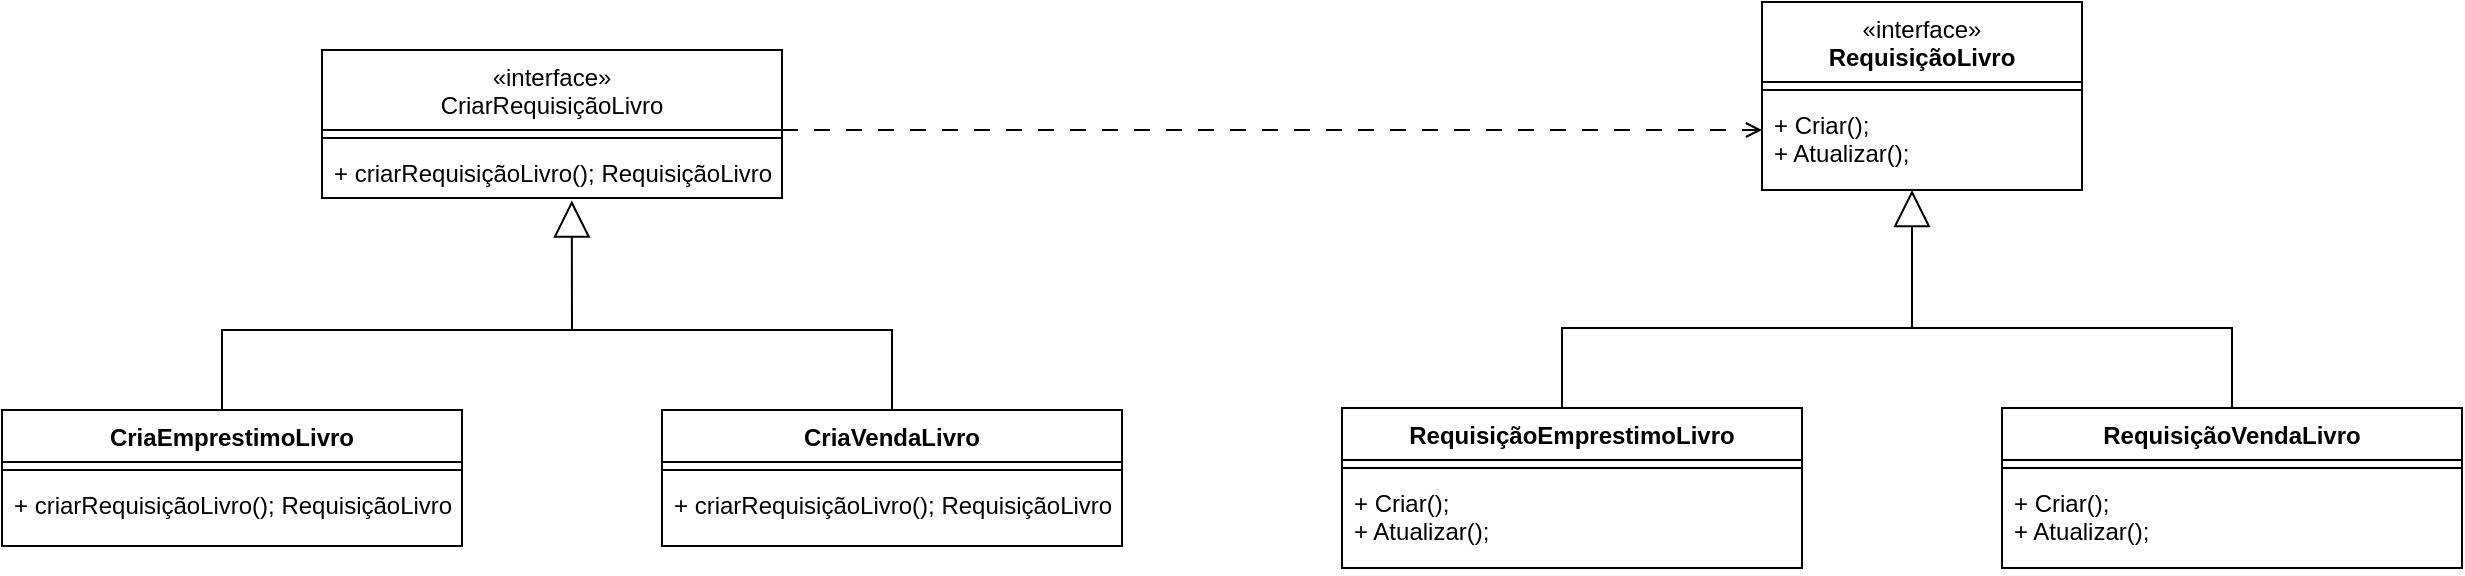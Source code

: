 <mxfile version="24.2.3" type="github">
  <diagram id="C5RBs43oDa-KdzZeNtuy" name="Page-1">
    <mxGraphModel dx="1354" dy="720" grid="1" gridSize="10" guides="1" tooltips="1" connect="1" arrows="1" fold="1" page="1" pageScale="1" pageWidth="827" pageHeight="1169" math="0" shadow="0">
      <root>
        <mxCell id="WIyWlLk6GJQsqaUBKTNV-0" />
        <mxCell id="WIyWlLk6GJQsqaUBKTNV-1" parent="WIyWlLk6GJQsqaUBKTNV-0" />
        <mxCell id="ieaZYEXVSUtaoZ92cxuX-5" value="" style="edgeStyle=orthogonalEdgeStyle;rounded=0;orthogonalLoop=1;jettySize=auto;html=1;dashed=1;dashPattern=8 8;endArrow=open;endFill=0;" edge="1" parent="WIyWlLk6GJQsqaUBKTNV-1" source="zkfFHV4jXpPFQw0GAbJ--0" target="ieaZYEXVSUtaoZ92cxuX-4">
          <mxGeometry relative="1" as="geometry">
            <Array as="points">
              <mxPoint x="530" y="150" />
              <mxPoint x="530" y="150" />
            </Array>
          </mxGeometry>
        </mxCell>
        <mxCell id="zkfFHV4jXpPFQw0GAbJ--0" value="«interface»&#xa;CriarRequisiçãoLivro" style="swimlane;fontStyle=0;align=center;verticalAlign=top;childLayout=stackLayout;horizontal=1;startSize=40;horizontalStack=0;resizeParent=1;resizeLast=0;collapsible=1;marginBottom=0;rounded=0;shadow=0;strokeWidth=1;" parent="WIyWlLk6GJQsqaUBKTNV-1" vertex="1">
          <mxGeometry x="220" y="110" width="230" height="74" as="geometry">
            <mxRectangle x="230" y="140" width="160" height="26" as="alternateBounds" />
          </mxGeometry>
        </mxCell>
        <mxCell id="zkfFHV4jXpPFQw0GAbJ--4" value="" style="line;html=1;strokeWidth=1;align=left;verticalAlign=middle;spacingTop=-1;spacingLeft=3;spacingRight=3;rotatable=0;labelPosition=right;points=[];portConstraint=eastwest;" parent="zkfFHV4jXpPFQw0GAbJ--0" vertex="1">
          <mxGeometry y="40" width="230" height="8" as="geometry" />
        </mxCell>
        <mxCell id="zkfFHV4jXpPFQw0GAbJ--5" value="+ criarRequisiçãoLivro(); RequisiçãoLivro" style="text;align=left;verticalAlign=top;spacingLeft=4;spacingRight=4;overflow=hidden;rotatable=0;points=[[0,0.5],[1,0.5]];portConstraint=eastwest;" parent="zkfFHV4jXpPFQw0GAbJ--0" vertex="1">
          <mxGeometry y="48" width="230" height="26" as="geometry" />
        </mxCell>
        <mxCell id="ieaZYEXVSUtaoZ92cxuX-1" value="&lt;span style=&quot;font-weight: 400;&quot;&gt;«interface»&lt;/span&gt;&lt;div&gt;RequisiçãoLivro&lt;/div&gt;" style="swimlane;fontStyle=1;align=center;verticalAlign=top;childLayout=stackLayout;horizontal=1;startSize=40;horizontalStack=0;resizeParent=1;resizeParentMax=0;resizeLast=0;collapsible=1;marginBottom=0;whiteSpace=wrap;html=1;" vertex="1" parent="WIyWlLk6GJQsqaUBKTNV-1">
          <mxGeometry x="940" y="86" width="160" height="94" as="geometry" />
        </mxCell>
        <mxCell id="ieaZYEXVSUtaoZ92cxuX-3" value="" style="line;strokeWidth=1;fillColor=none;align=left;verticalAlign=middle;spacingTop=-1;spacingLeft=3;spacingRight=3;rotatable=0;labelPosition=right;points=[];portConstraint=eastwest;strokeColor=inherit;" vertex="1" parent="ieaZYEXVSUtaoZ92cxuX-1">
          <mxGeometry y="40" width="160" height="8" as="geometry" />
        </mxCell>
        <mxCell id="ieaZYEXVSUtaoZ92cxuX-4" value="+ Criar();&lt;div&gt;+ Atualizar();&lt;/div&gt;" style="text;strokeColor=none;fillColor=none;align=left;verticalAlign=top;spacingLeft=4;spacingRight=4;overflow=hidden;rotatable=0;points=[[0,0.5],[1,0.5]];portConstraint=eastwest;whiteSpace=wrap;html=1;" vertex="1" parent="ieaZYEXVSUtaoZ92cxuX-1">
          <mxGeometry y="48" width="160" height="46" as="geometry" />
        </mxCell>
        <mxCell id="ieaZYEXVSUtaoZ92cxuX-6" value="CriaEmprestimoLivro" style="swimlane;fontStyle=1;align=center;verticalAlign=top;childLayout=stackLayout;horizontal=1;startSize=26;horizontalStack=0;resizeParent=1;resizeParentMax=0;resizeLast=0;collapsible=1;marginBottom=0;whiteSpace=wrap;html=1;" vertex="1" parent="WIyWlLk6GJQsqaUBKTNV-1">
          <mxGeometry x="60" y="290" width="230" height="68" as="geometry" />
        </mxCell>
        <mxCell id="ieaZYEXVSUtaoZ92cxuX-8" value="" style="line;strokeWidth=1;fillColor=none;align=left;verticalAlign=middle;spacingTop=-1;spacingLeft=3;spacingRight=3;rotatable=0;labelPosition=right;points=[];portConstraint=eastwest;strokeColor=inherit;" vertex="1" parent="ieaZYEXVSUtaoZ92cxuX-6">
          <mxGeometry y="26" width="230" height="8" as="geometry" />
        </mxCell>
        <mxCell id="ieaZYEXVSUtaoZ92cxuX-9" value="&lt;span style=&quot;text-wrap: nowrap;&quot;&gt;+ criarRequisiçãoLivro(); RequisiçãoLivro&lt;/span&gt;" style="text;strokeColor=none;fillColor=none;align=left;verticalAlign=top;spacingLeft=4;spacingRight=4;overflow=hidden;rotatable=0;points=[[0,0.5],[1,0.5]];portConstraint=eastwest;whiteSpace=wrap;html=1;" vertex="1" parent="ieaZYEXVSUtaoZ92cxuX-6">
          <mxGeometry y="34" width="230" height="34" as="geometry" />
        </mxCell>
        <mxCell id="ieaZYEXVSUtaoZ92cxuX-11" value="CriaVendaLivro" style="swimlane;fontStyle=1;align=center;verticalAlign=top;childLayout=stackLayout;horizontal=1;startSize=26;horizontalStack=0;resizeParent=1;resizeParentMax=0;resizeLast=0;collapsible=1;marginBottom=0;whiteSpace=wrap;html=1;" vertex="1" parent="WIyWlLk6GJQsqaUBKTNV-1">
          <mxGeometry x="390" y="290" width="230" height="68" as="geometry" />
        </mxCell>
        <mxCell id="ieaZYEXVSUtaoZ92cxuX-12" value="" style="line;strokeWidth=1;fillColor=none;align=left;verticalAlign=middle;spacingTop=-1;spacingLeft=3;spacingRight=3;rotatable=0;labelPosition=right;points=[];portConstraint=eastwest;strokeColor=inherit;" vertex="1" parent="ieaZYEXVSUtaoZ92cxuX-11">
          <mxGeometry y="26" width="230" height="8" as="geometry" />
        </mxCell>
        <mxCell id="ieaZYEXVSUtaoZ92cxuX-13" value="&lt;span style=&quot;text-wrap: nowrap;&quot;&gt;+ criarRequisiçãoLivro(); RequisiçãoLivro&lt;/span&gt;" style="text;strokeColor=none;fillColor=none;align=left;verticalAlign=top;spacingLeft=4;spacingRight=4;overflow=hidden;rotatable=0;points=[[0,0.5],[1,0.5]];portConstraint=eastwest;whiteSpace=wrap;html=1;" vertex="1" parent="ieaZYEXVSUtaoZ92cxuX-11">
          <mxGeometry y="34" width="230" height="34" as="geometry" />
        </mxCell>
        <mxCell id="ieaZYEXVSUtaoZ92cxuX-21" value="" style="endArrow=block;endSize=16;endFill=0;html=1;rounded=0;exitX=0.5;exitY=0;exitDx=0;exitDy=0;entryX=0.543;entryY=1.049;entryDx=0;entryDy=0;entryPerimeter=0;" edge="1" parent="WIyWlLk6GJQsqaUBKTNV-1" source="ieaZYEXVSUtaoZ92cxuX-11" target="zkfFHV4jXpPFQw0GAbJ--5">
          <mxGeometry width="160" relative="1" as="geometry">
            <mxPoint x="185" y="300" as="sourcePoint" />
            <mxPoint x="340" y="190" as="targetPoint" />
            <Array as="points">
              <mxPoint x="505" y="250" />
              <mxPoint x="345" y="250" />
            </Array>
          </mxGeometry>
        </mxCell>
        <mxCell id="ieaZYEXVSUtaoZ92cxuX-26" value="" style="endArrow=none;html=1;edgeStyle=orthogonalEdgeStyle;rounded=0;exitX=0.543;exitY=0.019;exitDx=0;exitDy=0;exitPerimeter=0;" edge="1" parent="WIyWlLk6GJQsqaUBKTNV-1">
          <mxGeometry relative="1" as="geometry">
            <mxPoint x="170" y="290.002" as="sourcePoint" />
            <mxPoint x="350" y="250" as="targetPoint" />
            <Array as="points">
              <mxPoint x="170" y="250" />
              <mxPoint x="340" y="250" />
            </Array>
          </mxGeometry>
        </mxCell>
        <mxCell id="ieaZYEXVSUtaoZ92cxuX-29" value="RequisiçãoEmprestimoLivro" style="swimlane;fontStyle=1;align=center;verticalAlign=top;childLayout=stackLayout;horizontal=1;startSize=26;horizontalStack=0;resizeParent=1;resizeParentMax=0;resizeLast=0;collapsible=1;marginBottom=0;whiteSpace=wrap;html=1;" vertex="1" parent="WIyWlLk6GJQsqaUBKTNV-1">
          <mxGeometry x="730" y="289" width="230" height="80" as="geometry" />
        </mxCell>
        <mxCell id="ieaZYEXVSUtaoZ92cxuX-30" value="" style="line;strokeWidth=1;fillColor=none;align=left;verticalAlign=middle;spacingTop=-1;spacingLeft=3;spacingRight=3;rotatable=0;labelPosition=right;points=[];portConstraint=eastwest;strokeColor=inherit;" vertex="1" parent="ieaZYEXVSUtaoZ92cxuX-29">
          <mxGeometry y="26" width="230" height="8" as="geometry" />
        </mxCell>
        <mxCell id="ieaZYEXVSUtaoZ92cxuX-31" value="&lt;span style=&quot;text-wrap: nowrap;&quot;&gt;+ Criar();&lt;/span&gt;&lt;div&gt;+ Atualizar();&lt;/div&gt;" style="text;strokeColor=none;fillColor=none;align=left;verticalAlign=top;spacingLeft=4;spacingRight=4;overflow=hidden;rotatable=0;points=[[0,0.5],[1,0.5]];portConstraint=eastwest;whiteSpace=wrap;html=1;" vertex="1" parent="ieaZYEXVSUtaoZ92cxuX-29">
          <mxGeometry y="34" width="230" height="46" as="geometry" />
        </mxCell>
        <mxCell id="ieaZYEXVSUtaoZ92cxuX-32" value="RequisiçãoVendaLivro" style="swimlane;fontStyle=1;align=center;verticalAlign=top;childLayout=stackLayout;horizontal=1;startSize=26;horizontalStack=0;resizeParent=1;resizeParentMax=0;resizeLast=0;collapsible=1;marginBottom=0;whiteSpace=wrap;html=1;" vertex="1" parent="WIyWlLk6GJQsqaUBKTNV-1">
          <mxGeometry x="1060" y="289" width="230" height="80" as="geometry" />
        </mxCell>
        <mxCell id="ieaZYEXVSUtaoZ92cxuX-33" value="" style="line;strokeWidth=1;fillColor=none;align=left;verticalAlign=middle;spacingTop=-1;spacingLeft=3;spacingRight=3;rotatable=0;labelPosition=right;points=[];portConstraint=eastwest;strokeColor=inherit;" vertex="1" parent="ieaZYEXVSUtaoZ92cxuX-32">
          <mxGeometry y="26" width="230" height="8" as="geometry" />
        </mxCell>
        <mxCell id="ieaZYEXVSUtaoZ92cxuX-34" value="&lt;span style=&quot;text-wrap: nowrap;&quot;&gt;+ Criar();&lt;/span&gt;&lt;div&gt;+ Atualizar();&lt;/div&gt;" style="text;strokeColor=none;fillColor=none;align=left;verticalAlign=top;spacingLeft=4;spacingRight=4;overflow=hidden;rotatable=0;points=[[0,0.5],[1,0.5]];portConstraint=eastwest;whiteSpace=wrap;html=1;" vertex="1" parent="ieaZYEXVSUtaoZ92cxuX-32">
          <mxGeometry y="34" width="230" height="46" as="geometry" />
        </mxCell>
        <mxCell id="ieaZYEXVSUtaoZ92cxuX-35" value="" style="endArrow=block;endSize=16;endFill=0;html=1;rounded=0;exitX=0.5;exitY=0;exitDx=0;exitDy=0;entryX=0.543;entryY=1.049;entryDx=0;entryDy=0;entryPerimeter=0;" edge="1" parent="WIyWlLk6GJQsqaUBKTNV-1" source="ieaZYEXVSUtaoZ92cxuX-32">
          <mxGeometry width="160" relative="1" as="geometry">
            <mxPoint x="855" y="299" as="sourcePoint" />
            <mxPoint x="1015" y="180" as="targetPoint" />
            <Array as="points">
              <mxPoint x="1175" y="249" />
              <mxPoint x="1015" y="249" />
            </Array>
          </mxGeometry>
        </mxCell>
        <mxCell id="ieaZYEXVSUtaoZ92cxuX-36" value="" style="endArrow=none;html=1;edgeStyle=orthogonalEdgeStyle;rounded=0;exitX=0.543;exitY=0.019;exitDx=0;exitDy=0;exitPerimeter=0;" edge="1" parent="WIyWlLk6GJQsqaUBKTNV-1">
          <mxGeometry relative="1" as="geometry">
            <mxPoint x="840" y="289.002" as="sourcePoint" />
            <mxPoint x="1020" y="249" as="targetPoint" />
            <Array as="points">
              <mxPoint x="840" y="249" />
              <mxPoint x="1010" y="249" />
            </Array>
          </mxGeometry>
        </mxCell>
      </root>
    </mxGraphModel>
  </diagram>
</mxfile>

